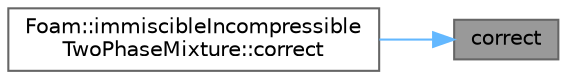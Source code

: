digraph "correct"
{
 // LATEX_PDF_SIZE
  bgcolor="transparent";
  edge [fontname=Helvetica,fontsize=10,labelfontname=Helvetica,labelfontsize=10];
  node [fontname=Helvetica,fontsize=10,shape=box,height=0.2,width=0.4];
  rankdir="RL";
  Node1 [id="Node000001",label="correct",height=0.2,width=0.4,color="gray40", fillcolor="grey60", style="filled", fontcolor="black",tooltip=" "];
  Node1 -> Node2 [id="edge1_Node000001_Node000002",dir="back",color="steelblue1",style="solid",tooltip=" "];
  Node2 [id="Node000002",label="Foam::immiscibleIncompressible\lTwoPhaseMixture::correct",height=0.2,width=0.4,color="grey40", fillcolor="white", style="filled",URL="$classFoam_1_1immiscibleIncompressibleTwoPhaseMixture.html#aa40b482ba81fd8de31bdba348c184074",tooltip=" "];
}
